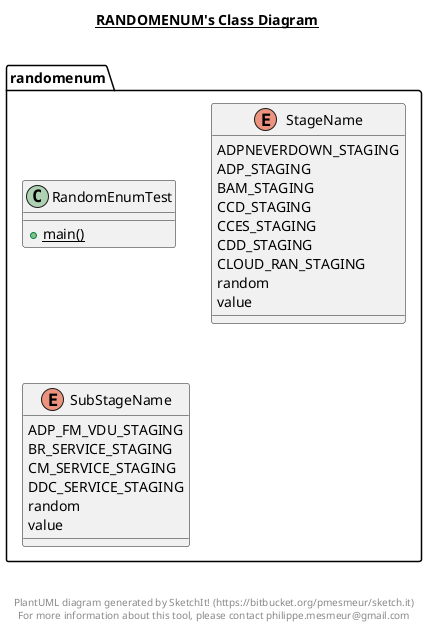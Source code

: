 @startuml

title __RANDOMENUM's Class Diagram__\n

  namespace randomenum {
    class randomenum.RandomEnumTest {
        {static} + main()
    }
  }
  

  namespace randomenum {
    enum StageName {
      ADPNEVERDOWN_STAGING
      ADP_STAGING
      BAM_STAGING
      CCD_STAGING
      CCES_STAGING
      CDD_STAGING
      CLOUD_RAN_STAGING
      random
      value
    }
  }
  

  namespace randomenum {
    enum SubStageName {
      ADP_FM_VDU_STAGING
      BR_SERVICE_STAGING
      CM_SERVICE_STAGING
      DDC_SERVICE_STAGING
      random
      value
    }
  }
  



right footer


PlantUML diagram generated by SketchIt! (https://bitbucket.org/pmesmeur/sketch.it)
For more information about this tool, please contact philippe.mesmeur@gmail.com
endfooter

@enduml
